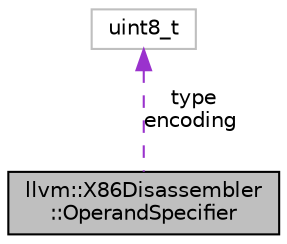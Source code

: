 digraph "llvm::X86Disassembler::OperandSpecifier"
{
 // LATEX_PDF_SIZE
  bgcolor="transparent";
  edge [fontname="Helvetica",fontsize="10",labelfontname="Helvetica",labelfontsize="10"];
  node [fontname="Helvetica",fontsize="10",shape=record];
  Node1 [label="llvm::X86Disassembler\l::OperandSpecifier",height=0.2,width=0.4,color="black", fillcolor="grey75", style="filled", fontcolor="black",tooltip="The specification for how to extract and interpret one operand."];
  Node2 -> Node1 [dir="back",color="darkorchid3",fontsize="10",style="dashed",label=" type\nencoding" ,fontname="Helvetica"];
  Node2 [label="uint8_t",height=0.2,width=0.4,color="grey75",tooltip=" "];
}
